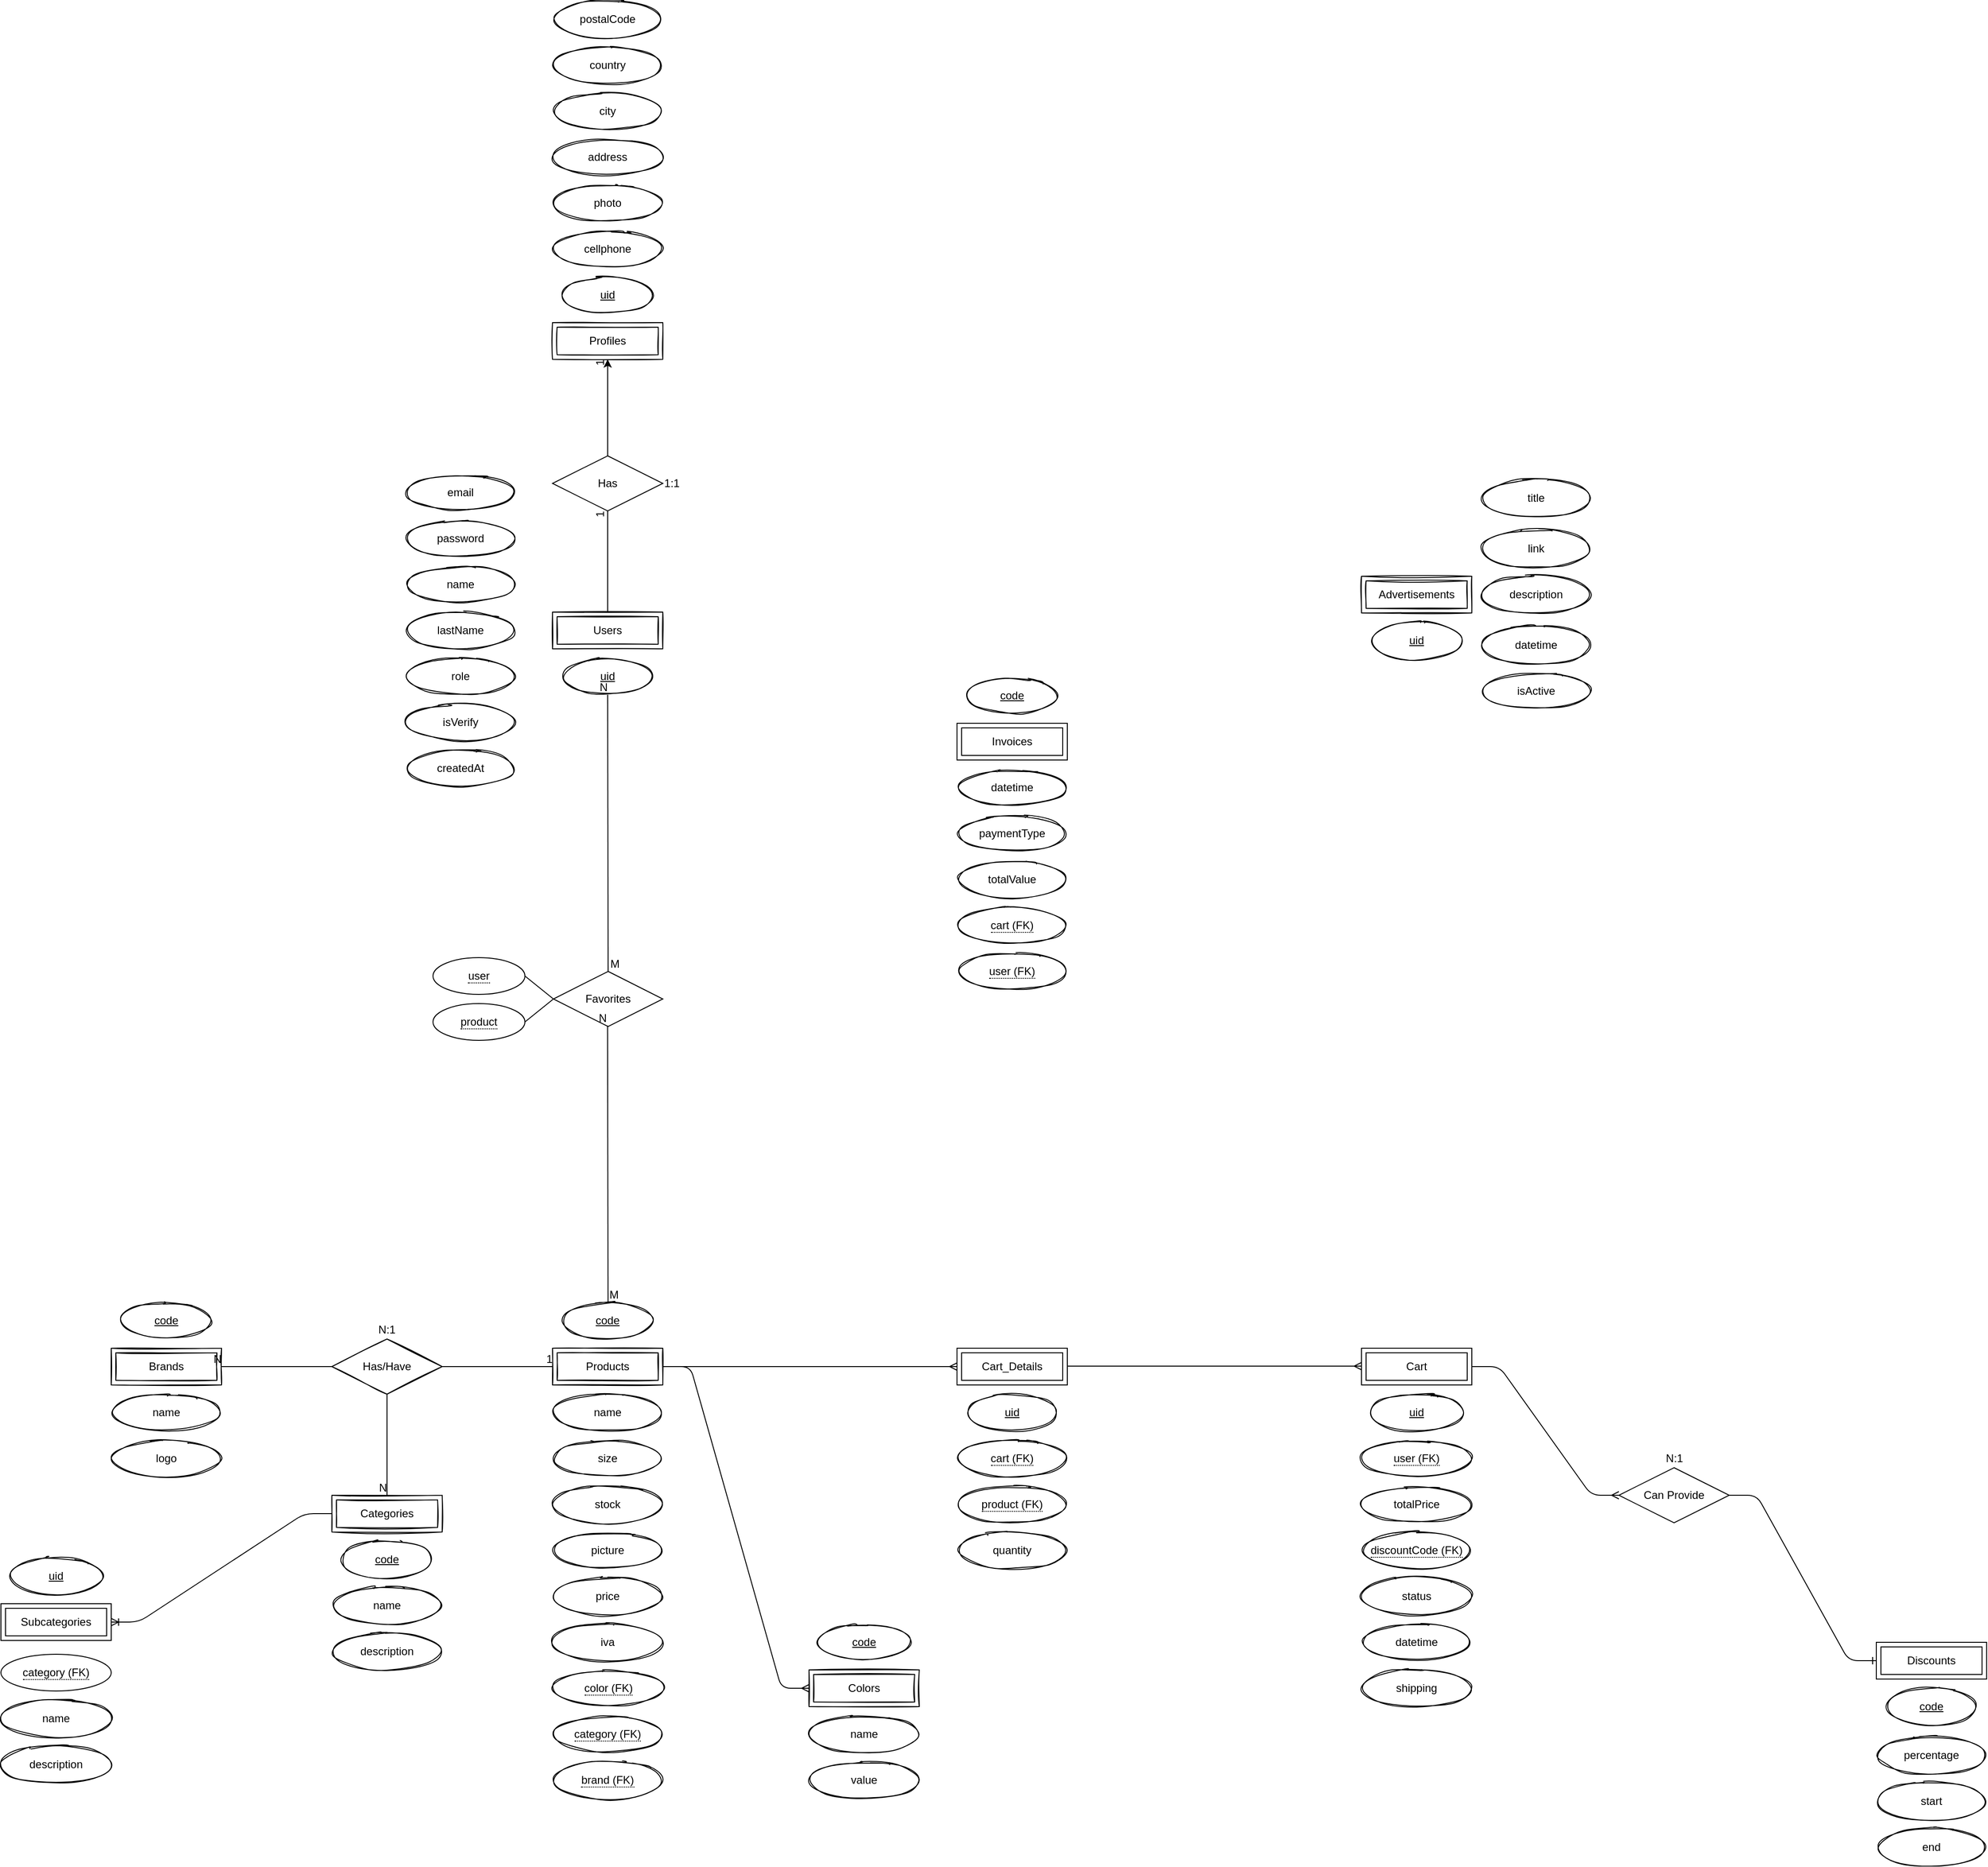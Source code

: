 <mxfile version="15.2.7" type="device"><diagram id="K5sPpUgqLTCVWAAZu4MV" name="MER"><mxGraphModel dx="1942" dy="1634" grid="1" gridSize="10" guides="1" tooltips="1" connect="1" arrows="1" fold="1" page="1" pageScale="1" pageWidth="850" pageHeight="1100" background="#FFFFFF" math="0" shadow="0"><root><mxCell id="0"/><mxCell id="1" parent="0"/><mxCell id="UBkP-yzv2vDcQPInUrE3-1" value="Users" style="shape=ext;margin=3;double=1;whiteSpace=wrap;html=1;align=center;fillColor=default;sketch=1;" parent="1" vertex="1"><mxGeometry x="-79" y="-281" width="120" height="40" as="geometry"/></mxCell><mxCell id="UBkP-yzv2vDcQPInUrE3-2" value="uid" style="ellipse;whiteSpace=wrap;html=1;align=center;fontStyle=4;fillColor=default;sketch=1;" parent="1" vertex="1"><mxGeometry x="-69" y="-231" width="100" height="40" as="geometry"/></mxCell><mxCell id="UBkP-yzv2vDcQPInUrE3-3" value="email" style="ellipse;whiteSpace=wrap;html=1;align=center;fillColor=default;sketch=1;" parent="1" vertex="1"><mxGeometry x="-239" y="-431" width="120" height="40" as="geometry"/></mxCell><mxCell id="UBkP-yzv2vDcQPInUrE3-4" value="password" style="ellipse;whiteSpace=wrap;html=1;align=center;fillColor=default;sketch=1;" parent="1" vertex="1"><mxGeometry x="-239" y="-381" width="120" height="40" as="geometry"/></mxCell><mxCell id="UBkP-yzv2vDcQPInUrE3-5" value="name" style="ellipse;whiteSpace=wrap;html=1;align=center;fillColor=default;sketch=1;" parent="1" vertex="1"><mxGeometry x="-239" y="-331" width="120" height="40" as="geometry"/></mxCell><mxCell id="UBkP-yzv2vDcQPInUrE3-6" value="lastName" style="ellipse;whiteSpace=wrap;html=1;align=center;fillColor=default;sketch=1;" parent="1" vertex="1"><mxGeometry x="-239" y="-281" width="120" height="40" as="geometry"/></mxCell><mxCell id="UBkP-yzv2vDcQPInUrE3-7" value="createdAt" style="ellipse;whiteSpace=wrap;html=1;align=center;fillColor=default;sketch=1;" parent="1" vertex="1"><mxGeometry x="-239" y="-131" width="120" height="40" as="geometry"/></mxCell><mxCell id="UBkP-yzv2vDcQPInUrE3-10" value="cellphone" style="ellipse;whiteSpace=wrap;html=1;align=center;fillColor=default;sketch=1;" parent="1" vertex="1"><mxGeometry x="-79" y="-696" width="120" height="40" as="geometry"/></mxCell><mxCell id="UBkP-yzv2vDcQPInUrE3-12" value="isVerify&lt;span style=&quot;color: rgba(0 , 0 , 0 , 0) ; font-family: monospace ; font-size: 0px&quot;&gt;%3CmxGraphModel%3E%3Croot%3E%3CmxCell%20id%3D%220%22%2F%3E%3CmxCell%20id%3D%221%22%20parent%3D%220%22%2F%3E%3CmxCell%20id%3D%222%22%20value%3D%22Attribute%22%20style%3D%22ellipse%3BwhiteSpace%3Dwrap%3Bhtml%3D1%3Balign%3Dcenter%3B%22%20vertex%3D%221%22%20parent%3D%221%22%3E%3CmxGeometry%20y%3D%2240%22%20width%3D%22120%22%20height%3D%2240%22%20as%3D%22geometry%22%2F%3E%3C%2FmxCell%3E%3C%2Froot%3E%3C%2FmxGraphModel%3E&lt;/span&gt;" style="ellipse;whiteSpace=wrap;html=1;align=center;fillColor=default;sketch=1;" parent="1" vertex="1"><mxGeometry x="-239" y="-181" width="120" height="40" as="geometry"/></mxCell><mxCell id="UBkP-yzv2vDcQPInUrE3-13" value="role" style="ellipse;whiteSpace=wrap;html=1;align=center;fillColor=default;sketch=1;" parent="1" vertex="1"><mxGeometry x="-239" y="-231" width="120" height="40" as="geometry"/></mxCell><mxCell id="UBkP-yzv2vDcQPInUrE3-17" value="Advertisements" style="shape=ext;margin=3;double=1;whiteSpace=wrap;html=1;align=center;sketch=1;" parent="1" vertex="1"><mxGeometry x="801" y="-320" width="120" height="40" as="geometry"/></mxCell><mxCell id="UBkP-yzv2vDcQPInUrE3-18" value="uid" style="ellipse;whiteSpace=wrap;html=1;align=center;fontStyle=4;sketch=1;" parent="1" vertex="1"><mxGeometry x="811" y="-270" width="100" height="40" as="geometry"/></mxCell><mxCell id="UBkP-yzv2vDcQPInUrE3-19" value="title" style="ellipse;whiteSpace=wrap;html=1;align=center;sketch=1;" parent="1" vertex="1"><mxGeometry x="931" y="-425" width="120" height="40" as="geometry"/></mxCell><mxCell id="UBkP-yzv2vDcQPInUrE3-20" value="link" style="ellipse;whiteSpace=wrap;html=1;align=center;sketch=1;" parent="1" vertex="1"><mxGeometry x="931" y="-370" width="120" height="40" as="geometry"/></mxCell><mxCell id="UBkP-yzv2vDcQPInUrE3-21" value="description" style="ellipse;whiteSpace=wrap;html=1;align=center;sketch=1;" parent="1" vertex="1"><mxGeometry x="931" y="-320" width="120" height="40" as="geometry"/></mxCell><mxCell id="UBkP-yzv2vDcQPInUrE3-22" value="datetime" style="ellipse;whiteSpace=wrap;html=1;align=center;sketch=1;" parent="1" vertex="1"><mxGeometry x="931" y="-265" width="120" height="40" as="geometry"/></mxCell><mxCell id="UBkP-yzv2vDcQPInUrE3-23" value="isActive" style="ellipse;whiteSpace=wrap;html=1;align=center;sketch=1;" parent="1" vertex="1"><mxGeometry x="931" y="-215" width="120" height="40" as="geometry"/></mxCell><mxCell id="UBkP-yzv2vDcQPInUrE3-24" value="Profiles" style="shape=ext;margin=3;double=1;whiteSpace=wrap;html=1;align=center;sketch=1;" parent="1" vertex="1"><mxGeometry x="-79" y="-596" width="120" height="40" as="geometry"/></mxCell><mxCell id="UBkP-yzv2vDcQPInUrE3-25" value="uid" style="ellipse;whiteSpace=wrap;html=1;align=center;fontStyle=4;sketch=1;" parent="1" vertex="1"><mxGeometry x="-69" y="-646" width="100" height="40" as="geometry"/></mxCell><mxCell id="UBkP-yzv2vDcQPInUrE3-27" value="photo" style="ellipse;whiteSpace=wrap;html=1;align=center;sketch=1;" parent="1" vertex="1"><mxGeometry x="-79" y="-746" width="120" height="40" as="geometry"/></mxCell><mxCell id="UBkP-yzv2vDcQPInUrE3-28" value="Products" style="shape=ext;margin=3;double=1;whiteSpace=wrap;html=1;align=center;rounded=0;sketch=1;" parent="1" vertex="1"><mxGeometry x="-79" y="520" width="120" height="40" as="geometry"/></mxCell><mxCell id="UBkP-yzv2vDcQPInUrE3-29" value="code" style="ellipse;whiteSpace=wrap;html=1;align=center;fontStyle=4;rounded=0;sketch=1;fillColor=default;gradientColor=none;" parent="1" vertex="1"><mxGeometry x="-69" y="470" width="100" height="40" as="geometry"/></mxCell><mxCell id="UBkP-yzv2vDcQPInUrE3-31" value="name" style="ellipse;whiteSpace=wrap;html=1;align=center;fillColor=default;sketch=1;" parent="1" vertex="1"><mxGeometry x="-79" y="570" width="120" height="40" as="geometry"/></mxCell><mxCell id="UBkP-yzv2vDcQPInUrE3-33" value="stock" style="ellipse;whiteSpace=wrap;html=1;align=center;fillColor=default;sketch=1;" parent="1" vertex="1"><mxGeometry x="-79" y="670" width="120" height="40" as="geometry"/></mxCell><mxCell id="UBkP-yzv2vDcQPInUrE3-34" value="price" style="ellipse;whiteSpace=wrap;html=1;align=center;fillColor=default;sketch=1;" parent="1" vertex="1"><mxGeometry x="-79" y="770" width="120" height="40" as="geometry"/></mxCell><mxCell id="UBkP-yzv2vDcQPInUrE3-35" value="shipping" style="ellipse;whiteSpace=wrap;html=1;align=center;fillColor=default;sketch=1;" parent="1" vertex="1"><mxGeometry x="801" y="870" width="120" height="40" as="geometry"/></mxCell><mxCell id="UBkP-yzv2vDcQPInUrE3-36" value="&lt;span style=&quot;border-bottom: 1px dotted&quot;&gt;brand (FK)&lt;/span&gt;" style="ellipse;whiteSpace=wrap;html=1;align=center;rounded=0;sketch=1;fillColor=default;gradientColor=none;" parent="1" vertex="1"><mxGeometry x="-79" y="970" width="120" height="40" as="geometry"/></mxCell><mxCell id="UBkP-yzv2vDcQPInUrE3-37" value="picture" style="ellipse;whiteSpace=wrap;html=1;align=center;fillColor=default;sketch=1;" parent="1" vertex="1"><mxGeometry x="-79" y="720" width="120" height="40" as="geometry"/></mxCell><mxCell id="UBkP-yzv2vDcQPInUrE3-38" value="size" style="ellipse;whiteSpace=wrap;html=1;align=center;fillColor=default;sketch=1;" parent="1" vertex="1"><mxGeometry x="-79" y="620" width="120" height="40" as="geometry"/></mxCell><mxCell id="UBkP-yzv2vDcQPInUrE3-40" value="&lt;span style=&quot;border-bottom: 1px dotted&quot;&gt;category (FK)&lt;/span&gt;" style="ellipse;whiteSpace=wrap;html=1;align=center;rounded=0;sketch=1;fillColor=default;gradientColor=none;" parent="1" vertex="1"><mxGeometry x="-79" y="920" width="120" height="40" as="geometry"/></mxCell><mxCell id="UBkP-yzv2vDcQPInUrE3-41" value="Brands" style="shape=ext;margin=3;double=1;whiteSpace=wrap;html=1;align=center;rounded=0;sketch=1;fillColor=default;gradientColor=none;" parent="1" vertex="1"><mxGeometry x="-559" y="520" width="120" height="40" as="geometry"/></mxCell><mxCell id="UBkP-yzv2vDcQPInUrE3-42" value="code" style="ellipse;whiteSpace=wrap;html=1;align=center;fontStyle=4;rounded=0;sketch=1;fillColor=default;gradientColor=none;" parent="1" vertex="1"><mxGeometry x="-549" y="470" width="100" height="40" as="geometry"/></mxCell><mxCell id="UBkP-yzv2vDcQPInUrE3-43" value="name" style="ellipse;whiteSpace=wrap;html=1;align=center;fillColor=default;sketch=1;" parent="1" vertex="1"><mxGeometry x="-559" y="570" width="120" height="40" as="geometry"/></mxCell><mxCell id="UBkP-yzv2vDcQPInUrE3-45" value="logo" style="ellipse;whiteSpace=wrap;html=1;align=center;fillColor=default;sketch=1;" parent="1" vertex="1"><mxGeometry x="-559" y="620" width="120" height="40" as="geometry"/></mxCell><mxCell id="UBkP-yzv2vDcQPInUrE3-46" value="Categories" style="shape=ext;margin=3;double=1;whiteSpace=wrap;html=1;align=center;rounded=0;sketch=1;fillColor=default;gradientColor=none;" parent="1" vertex="1"><mxGeometry x="-319" y="680" width="120" height="40" as="geometry"/></mxCell><mxCell id="UBkP-yzv2vDcQPInUrE3-49" value="code" style="ellipse;whiteSpace=wrap;html=1;align=center;fontStyle=4;rounded=0;sketch=1;fillColor=default;gradientColor=none;" parent="1" vertex="1"><mxGeometry x="-309" y="730" width="100" height="40" as="geometry"/></mxCell><mxCell id="UBkP-yzv2vDcQPInUrE3-50" value="name" style="ellipse;whiteSpace=wrap;html=1;align=center;fillColor=default;sketch=1;" parent="1" vertex="1"><mxGeometry x="-319" y="780" width="120" height="40" as="geometry"/></mxCell><mxCell id="UBkP-yzv2vDcQPInUrE3-51" value="description" style="ellipse;whiteSpace=wrap;html=1;align=center;fillColor=default;sketch=1;" parent="1" vertex="1"><mxGeometry x="-319" y="830" width="120" height="40" as="geometry"/></mxCell><mxCell id="UBkP-yzv2vDcQPInUrE3-54" value="Has/Have" style="shape=rhombus;perimeter=rhombusPerimeter;whiteSpace=wrap;html=1;align=center;rounded=0;sketch=1;fillColor=default;gradientColor=none;" parent="1" vertex="1"><mxGeometry x="-319" y="510" width="120" height="60" as="geometry"/></mxCell><mxCell id="UBkP-yzv2vDcQPInUrE3-55" value="" style="endArrow=none;html=1;rounded=0;" parent="1" edge="1"><mxGeometry relative="1" as="geometry"><mxPoint x="-199" y="540" as="sourcePoint"/><mxPoint x="-79" y="540" as="targetPoint"/></mxGeometry></mxCell><mxCell id="UBkP-yzv2vDcQPInUrE3-56" value="1" style="resizable=0;html=1;align=right;verticalAlign=bottom;" parent="UBkP-yzv2vDcQPInUrE3-55" connectable="0" vertex="1"><mxGeometry x="1" relative="1" as="geometry"/></mxCell><mxCell id="UBkP-yzv2vDcQPInUrE3-57" value="" style="endArrow=none;html=1;rounded=0;exitX=0.5;exitY=1;exitDx=0;exitDy=0;entryX=0.5;entryY=0;entryDx=0;entryDy=0;" parent="1" source="UBkP-yzv2vDcQPInUrE3-54" target="UBkP-yzv2vDcQPInUrE3-46" edge="1"><mxGeometry relative="1" as="geometry"><mxPoint x="-649" y="690" as="sourcePoint"/><mxPoint x="-489" y="690" as="targetPoint"/></mxGeometry></mxCell><mxCell id="UBkP-yzv2vDcQPInUrE3-58" value="N" style="resizable=0;html=1;align=right;verticalAlign=bottom;" parent="UBkP-yzv2vDcQPInUrE3-57" connectable="0" vertex="1"><mxGeometry x="1" relative="1" as="geometry"/></mxCell><mxCell id="UBkP-yzv2vDcQPInUrE3-59" value="" style="endArrow=none;html=1;rounded=0;entryX=1;entryY=0.5;entryDx=0;entryDy=0;exitX=0;exitY=0.5;exitDx=0;exitDy=0;" parent="1" source="UBkP-yzv2vDcQPInUrE3-54" target="UBkP-yzv2vDcQPInUrE3-41" edge="1"><mxGeometry relative="1" as="geometry"><mxPoint x="-419" y="550" as="sourcePoint"/><mxPoint x="-259" y="550" as="targetPoint"/></mxGeometry></mxCell><mxCell id="UBkP-yzv2vDcQPInUrE3-60" value="N" style="resizable=0;html=1;align=right;verticalAlign=bottom;" parent="UBkP-yzv2vDcQPInUrE3-59" connectable="0" vertex="1"><mxGeometry x="1" relative="1" as="geometry"/></mxCell><mxCell id="UBkP-yzv2vDcQPInUrE3-61" value="N:1" style="text;html=1;strokeColor=none;fillColor=none;align=center;verticalAlign=middle;whiteSpace=wrap;rounded=0;sketch=1;" parent="1" vertex="1"><mxGeometry x="-279" y="490" width="40" height="20" as="geometry"/></mxCell><mxCell id="LUIxLnZajrx4EpHAgJtb-1" value="Cart" style="shape=ext;margin=3;double=1;whiteSpace=wrap;html=1;align=center;" parent="1" vertex="1"><mxGeometry x="801" y="520" width="120" height="40" as="geometry"/></mxCell><mxCell id="LUIxLnZajrx4EpHAgJtb-2" value="uid" style="ellipse;whiteSpace=wrap;html=1;align=center;fontStyle=4;rounded=0;sketch=1;fillColor=default;gradientColor=none;" parent="1" vertex="1"><mxGeometry x="811" y="570" width="100" height="40" as="geometry"/></mxCell><mxCell id="LUIxLnZajrx4EpHAgJtb-5" value="status" style="ellipse;whiteSpace=wrap;html=1;align=center;fillColor=default;sketch=1;" parent="1" vertex="1"><mxGeometry x="801" y="770" width="120" height="40" as="geometry"/></mxCell><mxCell id="LUIxLnZajrx4EpHAgJtb-6" value="totalPrice" style="ellipse;whiteSpace=wrap;html=1;align=center;fillColor=default;sketch=1;" parent="1" vertex="1"><mxGeometry x="801" y="670" width="120" height="40" as="geometry"/></mxCell><mxCell id="LUIxLnZajrx4EpHAgJtb-8" value="&lt;span style=&quot;border-bottom: 1px dotted&quot;&gt;user (FK)&lt;/span&gt;" style="ellipse;whiteSpace=wrap;html=1;align=center;rounded=0;sketch=1;fillColor=default;gradientColor=none;" parent="1" vertex="1"><mxGeometry x="801" y="620" width="120" height="40" as="geometry"/></mxCell><mxCell id="LUIxLnZajrx4EpHAgJtb-9" value="address" style="ellipse;whiteSpace=wrap;html=1;align=center;sketch=1;" parent="1" vertex="1"><mxGeometry x="-79" y="-796" width="120" height="40" as="geometry"/></mxCell><mxCell id="LUIxLnZajrx4EpHAgJtb-10" value="city" style="ellipse;whiteSpace=wrap;html=1;align=center;sketch=1;" parent="1" vertex="1"><mxGeometry x="-79" y="-846" width="120" height="40" as="geometry"/></mxCell><mxCell id="LUIxLnZajrx4EpHAgJtb-11" value="country" style="ellipse;whiteSpace=wrap;html=1;align=center;sketch=1;" parent="1" vertex="1"><mxGeometry x="-79" y="-896" width="120" height="40" as="geometry"/></mxCell><mxCell id="LUIxLnZajrx4EpHAgJtb-12" value="postalCode" style="ellipse;whiteSpace=wrap;html=1;align=center;sketch=1;" parent="1" vertex="1"><mxGeometry x="-79" y="-946" width="120" height="40" as="geometry"/></mxCell><mxCell id="LUIxLnZajrx4EpHAgJtb-17" value="" style="edgeStyle=orthogonalEdgeStyle;rounded=0;orthogonalLoop=1;jettySize=auto;html=1;" parent="1" source="LUIxLnZajrx4EpHAgJtb-14" target="UBkP-yzv2vDcQPInUrE3-24" edge="1"><mxGeometry relative="1" as="geometry"/></mxCell><mxCell id="LUIxLnZajrx4EpHAgJtb-14" value="Has" style="shape=rhombus;perimeter=rhombusPerimeter;whiteSpace=wrap;html=1;align=center;" parent="1" vertex="1"><mxGeometry x="-79" y="-451" width="120" height="60" as="geometry"/></mxCell><mxCell id="LUIxLnZajrx4EpHAgJtb-15" value="" style="endArrow=none;html=1;rounded=0;entryX=0.5;entryY=1;entryDx=0;entryDy=0;exitX=0.5;exitY=0;exitDx=0;exitDy=0;" parent="1" source="LUIxLnZajrx4EpHAgJtb-14" target="UBkP-yzv2vDcQPInUrE3-24" edge="1"><mxGeometry relative="1" as="geometry"><mxPoint x="-19" y="-456" as="sourcePoint"/><mxPoint x="91" y="-496" as="targetPoint"/></mxGeometry></mxCell><mxCell id="LUIxLnZajrx4EpHAgJtb-16" value="1" style="resizable=0;html=1;align=right;verticalAlign=bottom;rotation=-90;" parent="LUIxLnZajrx4EpHAgJtb-15" connectable="0" vertex="1"><mxGeometry x="1" relative="1" as="geometry"/></mxCell><mxCell id="LUIxLnZajrx4EpHAgJtb-19" value="" style="endArrow=none;html=1;rounded=0;exitX=0.5;exitY=0;exitDx=0;exitDy=0;entryX=0.5;entryY=1;entryDx=0;entryDy=0;" parent="1" source="UBkP-yzv2vDcQPInUrE3-1" target="LUIxLnZajrx4EpHAgJtb-14" edge="1"><mxGeometry relative="1" as="geometry"><mxPoint x="-19" y="-386" as="sourcePoint"/><mxPoint x="71" y="-346" as="targetPoint"/></mxGeometry></mxCell><mxCell id="LUIxLnZajrx4EpHAgJtb-20" value="1" style="resizable=0;html=1;align=right;verticalAlign=bottom;rotation=-90;" parent="LUIxLnZajrx4EpHAgJtb-19" connectable="0" vertex="1"><mxGeometry x="1" relative="1" as="geometry"/></mxCell><mxCell id="LUIxLnZajrx4EpHAgJtb-21" value="1:1" style="text;html=1;strokeColor=none;fillColor=none;align=center;verticalAlign=middle;whiteSpace=wrap;rounded=0;" parent="1" vertex="1"><mxGeometry x="31" y="-431" width="40" height="20" as="geometry"/></mxCell><mxCell id="LUIxLnZajrx4EpHAgJtb-22" value="datetime" style="ellipse;whiteSpace=wrap;html=1;align=center;fillColor=default;sketch=1;" parent="1" vertex="1"><mxGeometry x="801" y="820" width="120" height="40" as="geometry"/></mxCell><mxCell id="LUIxLnZajrx4EpHAgJtb-24" value="&lt;span style=&quot;border-bottom: 1px dotted&quot;&gt;discountCode (FK)&lt;/span&gt;" style="ellipse;whiteSpace=wrap;html=1;align=center;rounded=0;sketch=1;fillColor=default;gradientColor=none;" parent="1" vertex="1"><mxGeometry x="801" y="720" width="120" height="40" as="geometry"/></mxCell><mxCell id="LUIxLnZajrx4EpHAgJtb-25" value="Discounts" style="shape=ext;margin=3;double=1;whiteSpace=wrap;html=1;align=center;" parent="1" vertex="1"><mxGeometry x="1361" y="840" width="120" height="40" as="geometry"/></mxCell><mxCell id="LUIxLnZajrx4EpHAgJtb-26" value="code" style="ellipse;whiteSpace=wrap;html=1;align=center;fontStyle=4;rounded=0;sketch=1;fillColor=default;gradientColor=none;" parent="1" vertex="1"><mxGeometry x="1371" y="890" width="100" height="40" as="geometry"/></mxCell><mxCell id="LUIxLnZajrx4EpHAgJtb-27" value="percentage" style="ellipse;whiteSpace=wrap;html=1;align=center;fillColor=default;sketch=1;" parent="1" vertex="1"><mxGeometry x="1361" y="943" width="120" height="40" as="geometry"/></mxCell><mxCell id="LUIxLnZajrx4EpHAgJtb-28" value="start" style="ellipse;whiteSpace=wrap;html=1;align=center;fillColor=default;sketch=1;" parent="1" vertex="1"><mxGeometry x="1361" y="993" width="120" height="40" as="geometry"/></mxCell><mxCell id="LUIxLnZajrx4EpHAgJtb-29" value="end" style="ellipse;whiteSpace=wrap;html=1;align=center;fillColor=default;sketch=1;" parent="1" vertex="1"><mxGeometry x="1361" y="1043" width="120" height="40" as="geometry"/></mxCell><mxCell id="LUIxLnZajrx4EpHAgJtb-30" value="Can Provide" style="shape=rhombus;perimeter=rhombusPerimeter;whiteSpace=wrap;html=1;align=center;" parent="1" vertex="1"><mxGeometry x="1081" y="650" width="120" height="60" as="geometry"/></mxCell><mxCell id="LUIxLnZajrx4EpHAgJtb-35" value="" style="edgeStyle=entityRelationEdgeStyle;fontSize=12;html=1;endArrow=ERmany;exitX=1;exitY=0.5;exitDx=0;exitDy=0;" parent="1" source="LUIxLnZajrx4EpHAgJtb-1" edge="1"><mxGeometry width="100" height="100" relative="1" as="geometry"><mxPoint x="1091" y="540" as="sourcePoint"/><mxPoint x="1081" y="680" as="targetPoint"/></mxGeometry></mxCell><mxCell id="LUIxLnZajrx4EpHAgJtb-37" value="" style="edgeStyle=entityRelationEdgeStyle;fontSize=12;html=1;endArrow=ERone;endFill=1;entryX=0;entryY=0.5;entryDx=0;entryDy=0;exitX=1;exitY=0.5;exitDx=0;exitDy=0;" parent="1" source="LUIxLnZajrx4EpHAgJtb-30" target="LUIxLnZajrx4EpHAgJtb-25" edge="1"><mxGeometry width="100" height="100" relative="1" as="geometry"><mxPoint x="951" y="770" as="sourcePoint"/><mxPoint x="1061" y="720" as="targetPoint"/></mxGeometry></mxCell><mxCell id="LUIxLnZajrx4EpHAgJtb-38" value="N:1" style="text;html=1;align=center;verticalAlign=middle;resizable=0;points=[];autosize=1;strokeColor=none;fillColor=none;" parent="1" vertex="1"><mxGeometry x="1126" y="630" width="30" height="20" as="geometry"/></mxCell><mxCell id="LUIxLnZajrx4EpHAgJtb-39" value="Cart_Details" style="shape=ext;margin=3;double=1;whiteSpace=wrap;html=1;align=center;" parent="1" vertex="1"><mxGeometry x="361" y="520" width="120" height="40" as="geometry"/></mxCell><mxCell id="LUIxLnZajrx4EpHAgJtb-40" value="uid" style="ellipse;whiteSpace=wrap;html=1;align=center;fontStyle=4;rounded=0;sketch=1;fillColor=default;gradientColor=none;" parent="1" vertex="1"><mxGeometry x="371" y="570" width="100" height="40" as="geometry"/></mxCell><mxCell id="LUIxLnZajrx4EpHAgJtb-41" value="&lt;span style=&quot;border-bottom: 1px dotted&quot;&gt;cart (FK)&lt;/span&gt;" style="ellipse;whiteSpace=wrap;html=1;align=center;rounded=0;sketch=1;fillColor=default;gradientColor=none;" parent="1" vertex="1"><mxGeometry x="361" y="620" width="120" height="40" as="geometry"/></mxCell><mxCell id="LUIxLnZajrx4EpHAgJtb-42" value="&lt;span style=&quot;border-bottom: 1px dotted&quot;&gt;product (FK)&lt;/span&gt;" style="ellipse;whiteSpace=wrap;html=1;align=center;rounded=0;sketch=1;fillColor=default;gradientColor=none;" parent="1" vertex="1"><mxGeometry x="361" y="670" width="120" height="40" as="geometry"/></mxCell><mxCell id="LUIxLnZajrx4EpHAgJtb-43" value="quantity" style="ellipse;whiteSpace=wrap;html=1;align=center;fillColor=default;sketch=1;" parent="1" vertex="1"><mxGeometry x="361" y="720" width="120" height="40" as="geometry"/></mxCell><mxCell id="LUIxLnZajrx4EpHAgJtb-44" value="" style="edgeStyle=entityRelationEdgeStyle;fontSize=12;html=1;endArrow=ERmany;exitX=1;exitY=0.5;exitDx=0;exitDy=0;entryX=0;entryY=0.5;entryDx=0;entryDy=0;" parent="1" source="UBkP-yzv2vDcQPInUrE3-28" target="LUIxLnZajrx4EpHAgJtb-39" edge="1"><mxGeometry width="100" height="100" relative="1" as="geometry"><mxPoint x="81" y="630" as="sourcePoint"/><mxPoint x="181" y="530" as="targetPoint"/></mxGeometry></mxCell><mxCell id="LUIxLnZajrx4EpHAgJtb-45" value="" style="edgeStyle=entityRelationEdgeStyle;fontSize=12;html=1;endArrow=ERmany;exitX=1;exitY=0.5;exitDx=0;exitDy=0;entryX=0;entryY=0.5;entryDx=0;entryDy=0;" parent="1" edge="1"><mxGeometry width="100" height="100" relative="1" as="geometry"><mxPoint x="481" y="539.5" as="sourcePoint"/><mxPoint x="801" y="539.5" as="targetPoint"/></mxGeometry></mxCell><mxCell id="LUIxLnZajrx4EpHAgJtb-47" value="Invoices" style="shape=ext;margin=3;double=1;whiteSpace=wrap;html=1;align=center;" parent="1" vertex="1"><mxGeometry x="361" y="-160" width="120" height="40" as="geometry"/></mxCell><mxCell id="LUIxLnZajrx4EpHAgJtb-48" value="code" style="ellipse;whiteSpace=wrap;html=1;align=center;fontStyle=4;fillColor=default;sketch=1;" parent="1" vertex="1"><mxGeometry x="371" y="-210" width="100" height="40" as="geometry"/></mxCell><mxCell id="LUIxLnZajrx4EpHAgJtb-49" value="datetime" style="ellipse;whiteSpace=wrap;html=1;align=center;fillColor=default;sketch=1;" parent="1" vertex="1"><mxGeometry x="361" y="-110" width="120" height="40" as="geometry"/></mxCell><mxCell id="LUIxLnZajrx4EpHAgJtb-50" value="paymentType" style="ellipse;whiteSpace=wrap;html=1;align=center;fillColor=default;sketch=1;" parent="1" vertex="1"><mxGeometry x="361" y="-60" width="120" height="40" as="geometry"/></mxCell><mxCell id="LUIxLnZajrx4EpHAgJtb-53" value="&lt;span style=&quot;border-bottom: 1px dotted&quot;&gt;cart (FK)&lt;/span&gt;" style="ellipse;whiteSpace=wrap;html=1;align=center;rounded=0;sketch=1;fillColor=default;gradientColor=none;" parent="1" vertex="1"><mxGeometry x="361" y="40" width="120" height="40" as="geometry"/></mxCell><mxCell id="LUIxLnZajrx4EpHAgJtb-54" value="&lt;span style=&quot;border-bottom: 1px dotted&quot;&gt;user (FK)&lt;/span&gt;" style="ellipse;whiteSpace=wrap;html=1;align=center;rounded=0;sketch=1;fillColor=default;gradientColor=none;" parent="1" vertex="1"><mxGeometry x="361" y="90" width="120" height="40" as="geometry"/></mxCell><mxCell id="LUIxLnZajrx4EpHAgJtb-55" value="totalValue" style="ellipse;whiteSpace=wrap;html=1;align=center;fillColor=default;sketch=1;" parent="1" vertex="1"><mxGeometry x="361" y="-10" width="120" height="40" as="geometry"/></mxCell><mxCell id="tPhyWEjYnZub8_W75t7X-1" value="Favorites" style="shape=rhombus;perimeter=rhombusPerimeter;whiteSpace=wrap;html=1;align=center;" parent="1" vertex="1"><mxGeometry x="-78" y="110" width="119" height="60" as="geometry"/></mxCell><mxCell id="tPhyWEjYnZub8_W75t7X-3" value="" style="endArrow=none;html=1;rounded=0;entryX=0.5;entryY=1;entryDx=0;entryDy=0;exitX=0.5;exitY=0;exitDx=0;exitDy=0;" parent="1" source="tPhyWEjYnZub8_W75t7X-1" target="UBkP-yzv2vDcQPInUrE3-2" edge="1"><mxGeometry relative="1" as="geometry"><mxPoint x="-60" y="-70" as="sourcePoint"/><mxPoint x="100" y="-70" as="targetPoint"/></mxGeometry></mxCell><mxCell id="tPhyWEjYnZub8_W75t7X-4" value="M" style="resizable=0;html=1;align=left;verticalAlign=bottom;" parent="tPhyWEjYnZub8_W75t7X-3" connectable="0" vertex="1"><mxGeometry x="-1" relative="1" as="geometry"/></mxCell><mxCell id="tPhyWEjYnZub8_W75t7X-5" value="N" style="resizable=0;html=1;align=right;verticalAlign=bottom;" parent="tPhyWEjYnZub8_W75t7X-3" connectable="0" vertex="1"><mxGeometry x="1" relative="1" as="geometry"/></mxCell><mxCell id="tPhyWEjYnZub8_W75t7X-6" value="" style="endArrow=none;html=1;rounded=0;entryX=0.5;entryY=1;entryDx=0;entryDy=0;exitX=0.5;exitY=0;exitDx=0;exitDy=0;" parent="1" edge="1"><mxGeometry relative="1" as="geometry"><mxPoint x="-18.59" y="470" as="sourcePoint"/><mxPoint x="-19.09" y="169" as="targetPoint"/></mxGeometry></mxCell><mxCell id="tPhyWEjYnZub8_W75t7X-7" value="M" style="resizable=0;html=1;align=left;verticalAlign=bottom;" parent="tPhyWEjYnZub8_W75t7X-6" connectable="0" vertex="1"><mxGeometry x="-1" relative="1" as="geometry"/></mxCell><mxCell id="tPhyWEjYnZub8_W75t7X-8" value="N" style="resizable=0;html=1;align=right;verticalAlign=bottom;" parent="tPhyWEjYnZub8_W75t7X-6" connectable="0" vertex="1"><mxGeometry x="1" relative="1" as="geometry"/></mxCell><mxCell id="tPhyWEjYnZub8_W75t7X-9" value="&lt;span style=&quot;border-bottom: 1px dotted&quot;&gt;user&lt;/span&gt;" style="ellipse;whiteSpace=wrap;html=1;align=center;" parent="1" vertex="1"><mxGeometry x="-209" y="95" width="100" height="40" as="geometry"/></mxCell><mxCell id="tPhyWEjYnZub8_W75t7X-10" value="&lt;span style=&quot;border-bottom: 1px dotted&quot;&gt;product&lt;/span&gt;" style="ellipse;whiteSpace=wrap;html=1;align=center;" parent="1" vertex="1"><mxGeometry x="-209" y="145" width="100" height="40" as="geometry"/></mxCell><mxCell id="tPhyWEjYnZub8_W75t7X-11" value="" style="endArrow=none;html=1;rounded=0;entryX=0;entryY=0.5;entryDx=0;entryDy=0;exitX=1;exitY=0.5;exitDx=0;exitDy=0;" parent="1" source="tPhyWEjYnZub8_W75t7X-10" target="tPhyWEjYnZub8_W75t7X-1" edge="1"><mxGeometry relative="1" as="geometry"><mxPoint x="-220" y="250" as="sourcePoint"/><mxPoint x="-60" y="250" as="targetPoint"/></mxGeometry></mxCell><mxCell id="tPhyWEjYnZub8_W75t7X-12" value="" style="endArrow=none;html=1;rounded=0;entryX=0;entryY=0.5;entryDx=0;entryDy=0;exitX=1;exitY=0.5;exitDx=0;exitDy=0;" parent="1" source="tPhyWEjYnZub8_W75t7X-9" target="tPhyWEjYnZub8_W75t7X-1" edge="1"><mxGeometry relative="1" as="geometry"><mxPoint x="-360" y="240" as="sourcePoint"/><mxPoint x="-200" y="240" as="targetPoint"/></mxGeometry></mxCell><mxCell id="tPhyWEjYnZub8_W75t7X-13" value="Subcategories&lt;br&gt;" style="shape=ext;margin=3;double=1;whiteSpace=wrap;html=1;align=center;" parent="1" vertex="1"><mxGeometry x="-679" y="798" width="120" height="40" as="geometry"/></mxCell><mxCell id="tPhyWEjYnZub8_W75t7X-15" value="iva" style="ellipse;whiteSpace=wrap;html=1;align=center;fillColor=default;sketch=1;" parent="1" vertex="1"><mxGeometry x="-79" y="820" width="120" height="40" as="geometry"/></mxCell><mxCell id="tPhyWEjYnZub8_W75t7X-17" value="uid" style="ellipse;whiteSpace=wrap;html=1;align=center;fontStyle=4;rounded=0;sketch=1;fillColor=default;gradientColor=none;" parent="1" vertex="1"><mxGeometry x="-669" y="748" width="100" height="40" as="geometry"/></mxCell><mxCell id="tPhyWEjYnZub8_W75t7X-19" value="&lt;span style=&quot;border-bottom: 1px dotted&quot;&gt;category (FK)&lt;/span&gt;" style="ellipse;whiteSpace=wrap;html=1;align=center;" parent="1" vertex="1"><mxGeometry x="-679" y="853" width="120" height="40" as="geometry"/></mxCell><mxCell id="tPhyWEjYnZub8_W75t7X-20" value="name" style="ellipse;whiteSpace=wrap;html=1;align=center;fillColor=default;sketch=1;" parent="1" vertex="1"><mxGeometry x="-679" y="903" width="120" height="40" as="geometry"/></mxCell><mxCell id="tPhyWEjYnZub8_W75t7X-21" value="description" style="ellipse;whiteSpace=wrap;html=1;align=center;fillColor=default;sketch=1;" parent="1" vertex="1"><mxGeometry x="-679" y="953" width="120" height="40" as="geometry"/></mxCell><mxCell id="tPhyWEjYnZub8_W75t7X-22" value="" style="edgeStyle=entityRelationEdgeStyle;fontSize=12;html=1;endArrow=ERoneToMany;exitX=0;exitY=0.5;exitDx=0;exitDy=0;entryX=1;entryY=0.5;entryDx=0;entryDy=0;" parent="1" source="UBkP-yzv2vDcQPInUrE3-46" target="tPhyWEjYnZub8_W75t7X-13" edge="1"><mxGeometry width="100" height="100" relative="1" as="geometry"><mxPoint x="-460.0" y="765" as="sourcePoint"/><mxPoint x="-510" y="760" as="targetPoint"/></mxGeometry></mxCell><mxCell id="tPhyWEjYnZub8_W75t7X-23" value="&lt;span style=&quot;border-bottom: 1px dotted&quot;&gt;color (FK)&lt;/span&gt;" style="ellipse;whiteSpace=wrap;html=1;align=center;rounded=0;sketch=1;fillColor=default;gradientColor=none;" parent="1" vertex="1"><mxGeometry x="-78.5" y="870" width="120" height="40" as="geometry"/></mxCell><mxCell id="tPhyWEjYnZub8_W75t7X-25" value="Colors" style="shape=ext;margin=3;double=1;whiteSpace=wrap;html=1;align=center;rounded=0;sketch=1;" parent="1" vertex="1"><mxGeometry x="200" y="870" width="120" height="40" as="geometry"/></mxCell><mxCell id="tPhyWEjYnZub8_W75t7X-26" value="code" style="ellipse;whiteSpace=wrap;html=1;align=center;fontStyle=4;rounded=0;sketch=1;fillColor=default;gradientColor=none;" parent="1" vertex="1"><mxGeometry x="210" y="820" width="100" height="40" as="geometry"/></mxCell><mxCell id="tPhyWEjYnZub8_W75t7X-27" value="name" style="ellipse;whiteSpace=wrap;html=1;align=center;fillColor=default;sketch=1;" parent="1" vertex="1"><mxGeometry x="200" y="920" width="120" height="40" as="geometry"/></mxCell><mxCell id="tPhyWEjYnZub8_W75t7X-28" value="value" style="ellipse;whiteSpace=wrap;html=1;align=center;fillColor=default;sketch=1;" parent="1" vertex="1"><mxGeometry x="200" y="970" width="120" height="40" as="geometry"/></mxCell><mxCell id="tPhyWEjYnZub8_W75t7X-29" value="" style="edgeStyle=entityRelationEdgeStyle;fontSize=12;html=1;endArrow=ERmany;entryX=0;entryY=0.5;entryDx=0;entryDy=0;exitX=1;exitY=0.5;exitDx=0;exitDy=0;" parent="1" source="UBkP-yzv2vDcQPInUrE3-28" target="tPhyWEjYnZub8_W75t7X-25" edge="1"><mxGeometry width="100" height="100" relative="1" as="geometry"><mxPoint x="40" y="540" as="sourcePoint"/><mxPoint x="170" y="900" as="targetPoint"/></mxGeometry></mxCell></root></mxGraphModel></diagram></mxfile>